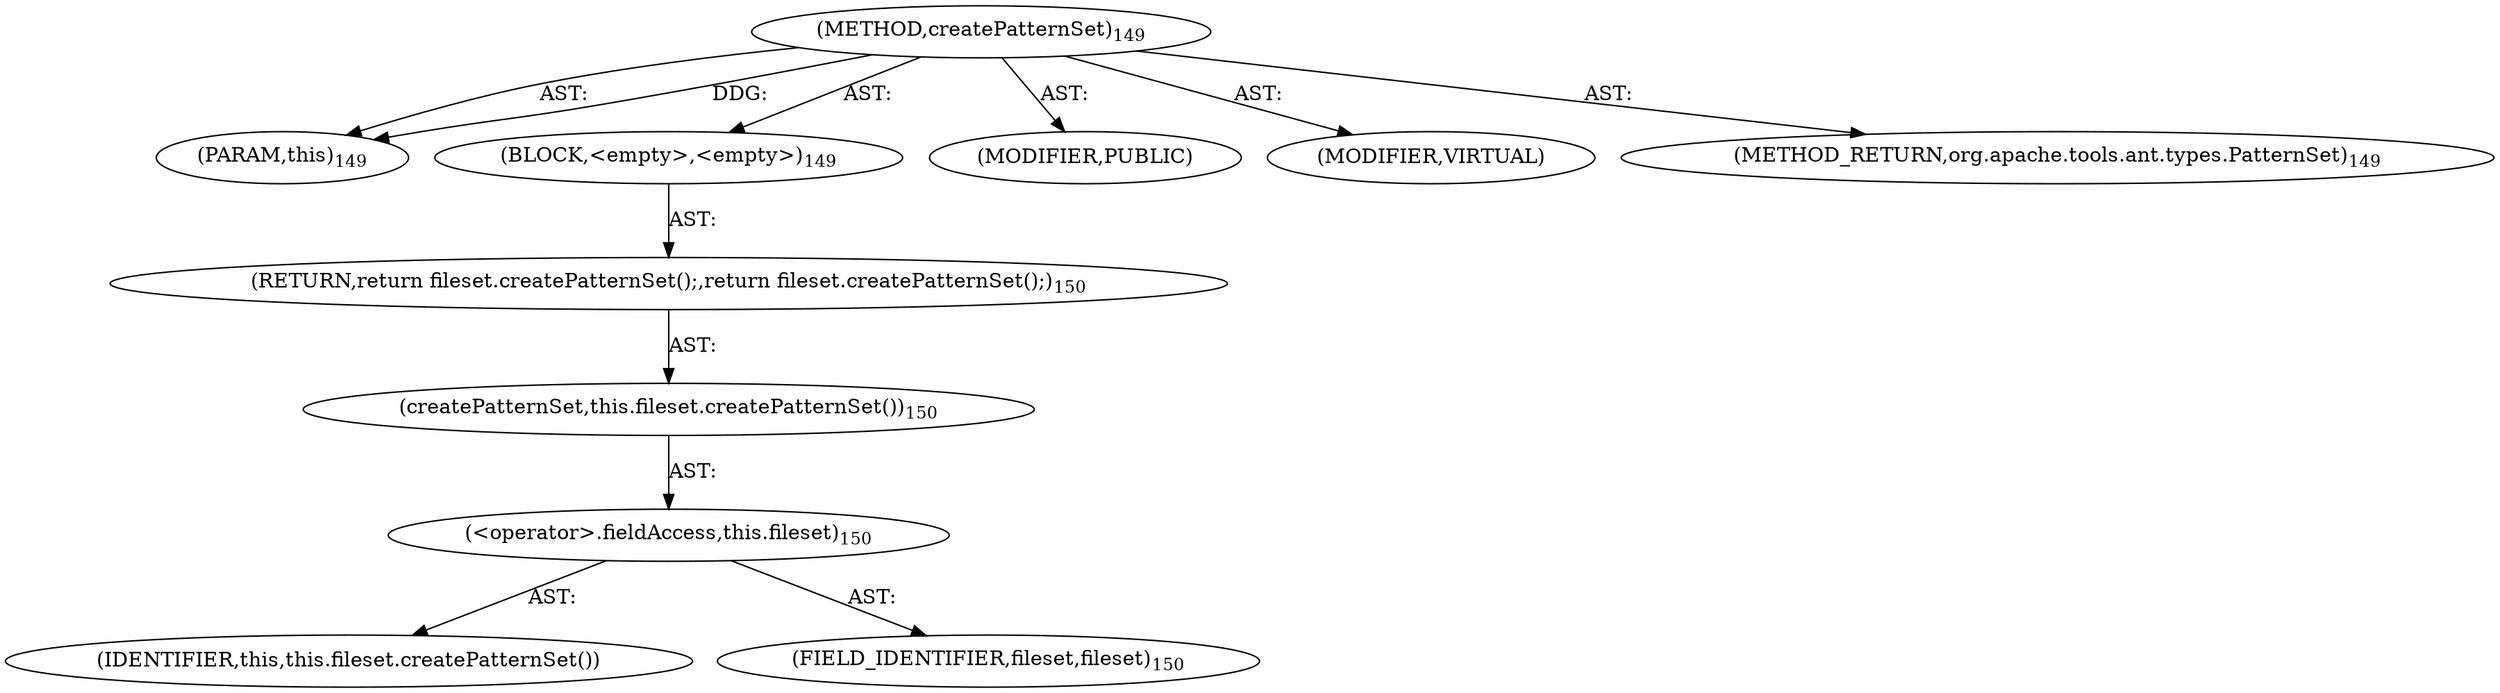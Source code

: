 digraph "createPatternSet" {  
"111669149701" [label = <(METHOD,createPatternSet)<SUB>149</SUB>> ]
"115964117001" [label = <(PARAM,this)<SUB>149</SUB>> ]
"25769803781" [label = <(BLOCK,&lt;empty&gt;,&lt;empty&gt;)<SUB>149</SUB>> ]
"146028888068" [label = <(RETURN,return fileset.createPatternSet();,return fileset.createPatternSet();)<SUB>150</SUB>> ]
"30064771083" [label = <(createPatternSet,this.fileset.createPatternSet())<SUB>150</SUB>> ]
"30064771084" [label = <(&lt;operator&gt;.fieldAccess,this.fileset)<SUB>150</SUB>> ]
"68719476750" [label = <(IDENTIFIER,this,this.fileset.createPatternSet())> ]
"55834574853" [label = <(FIELD_IDENTIFIER,fileset,fileset)<SUB>150</SUB>> ]
"133143986187" [label = <(MODIFIER,PUBLIC)> ]
"133143986188" [label = <(MODIFIER,VIRTUAL)> ]
"128849018885" [label = <(METHOD_RETURN,org.apache.tools.ant.types.PatternSet)<SUB>149</SUB>> ]
  "111669149701" -> "115964117001"  [ label = "AST: "] 
  "111669149701" -> "25769803781"  [ label = "AST: "] 
  "111669149701" -> "133143986187"  [ label = "AST: "] 
  "111669149701" -> "133143986188"  [ label = "AST: "] 
  "111669149701" -> "128849018885"  [ label = "AST: "] 
  "25769803781" -> "146028888068"  [ label = "AST: "] 
  "146028888068" -> "30064771083"  [ label = "AST: "] 
  "30064771083" -> "30064771084"  [ label = "AST: "] 
  "30064771084" -> "68719476750"  [ label = "AST: "] 
  "30064771084" -> "55834574853"  [ label = "AST: "] 
  "111669149701" -> "115964117001"  [ label = "DDG: "] 
}
